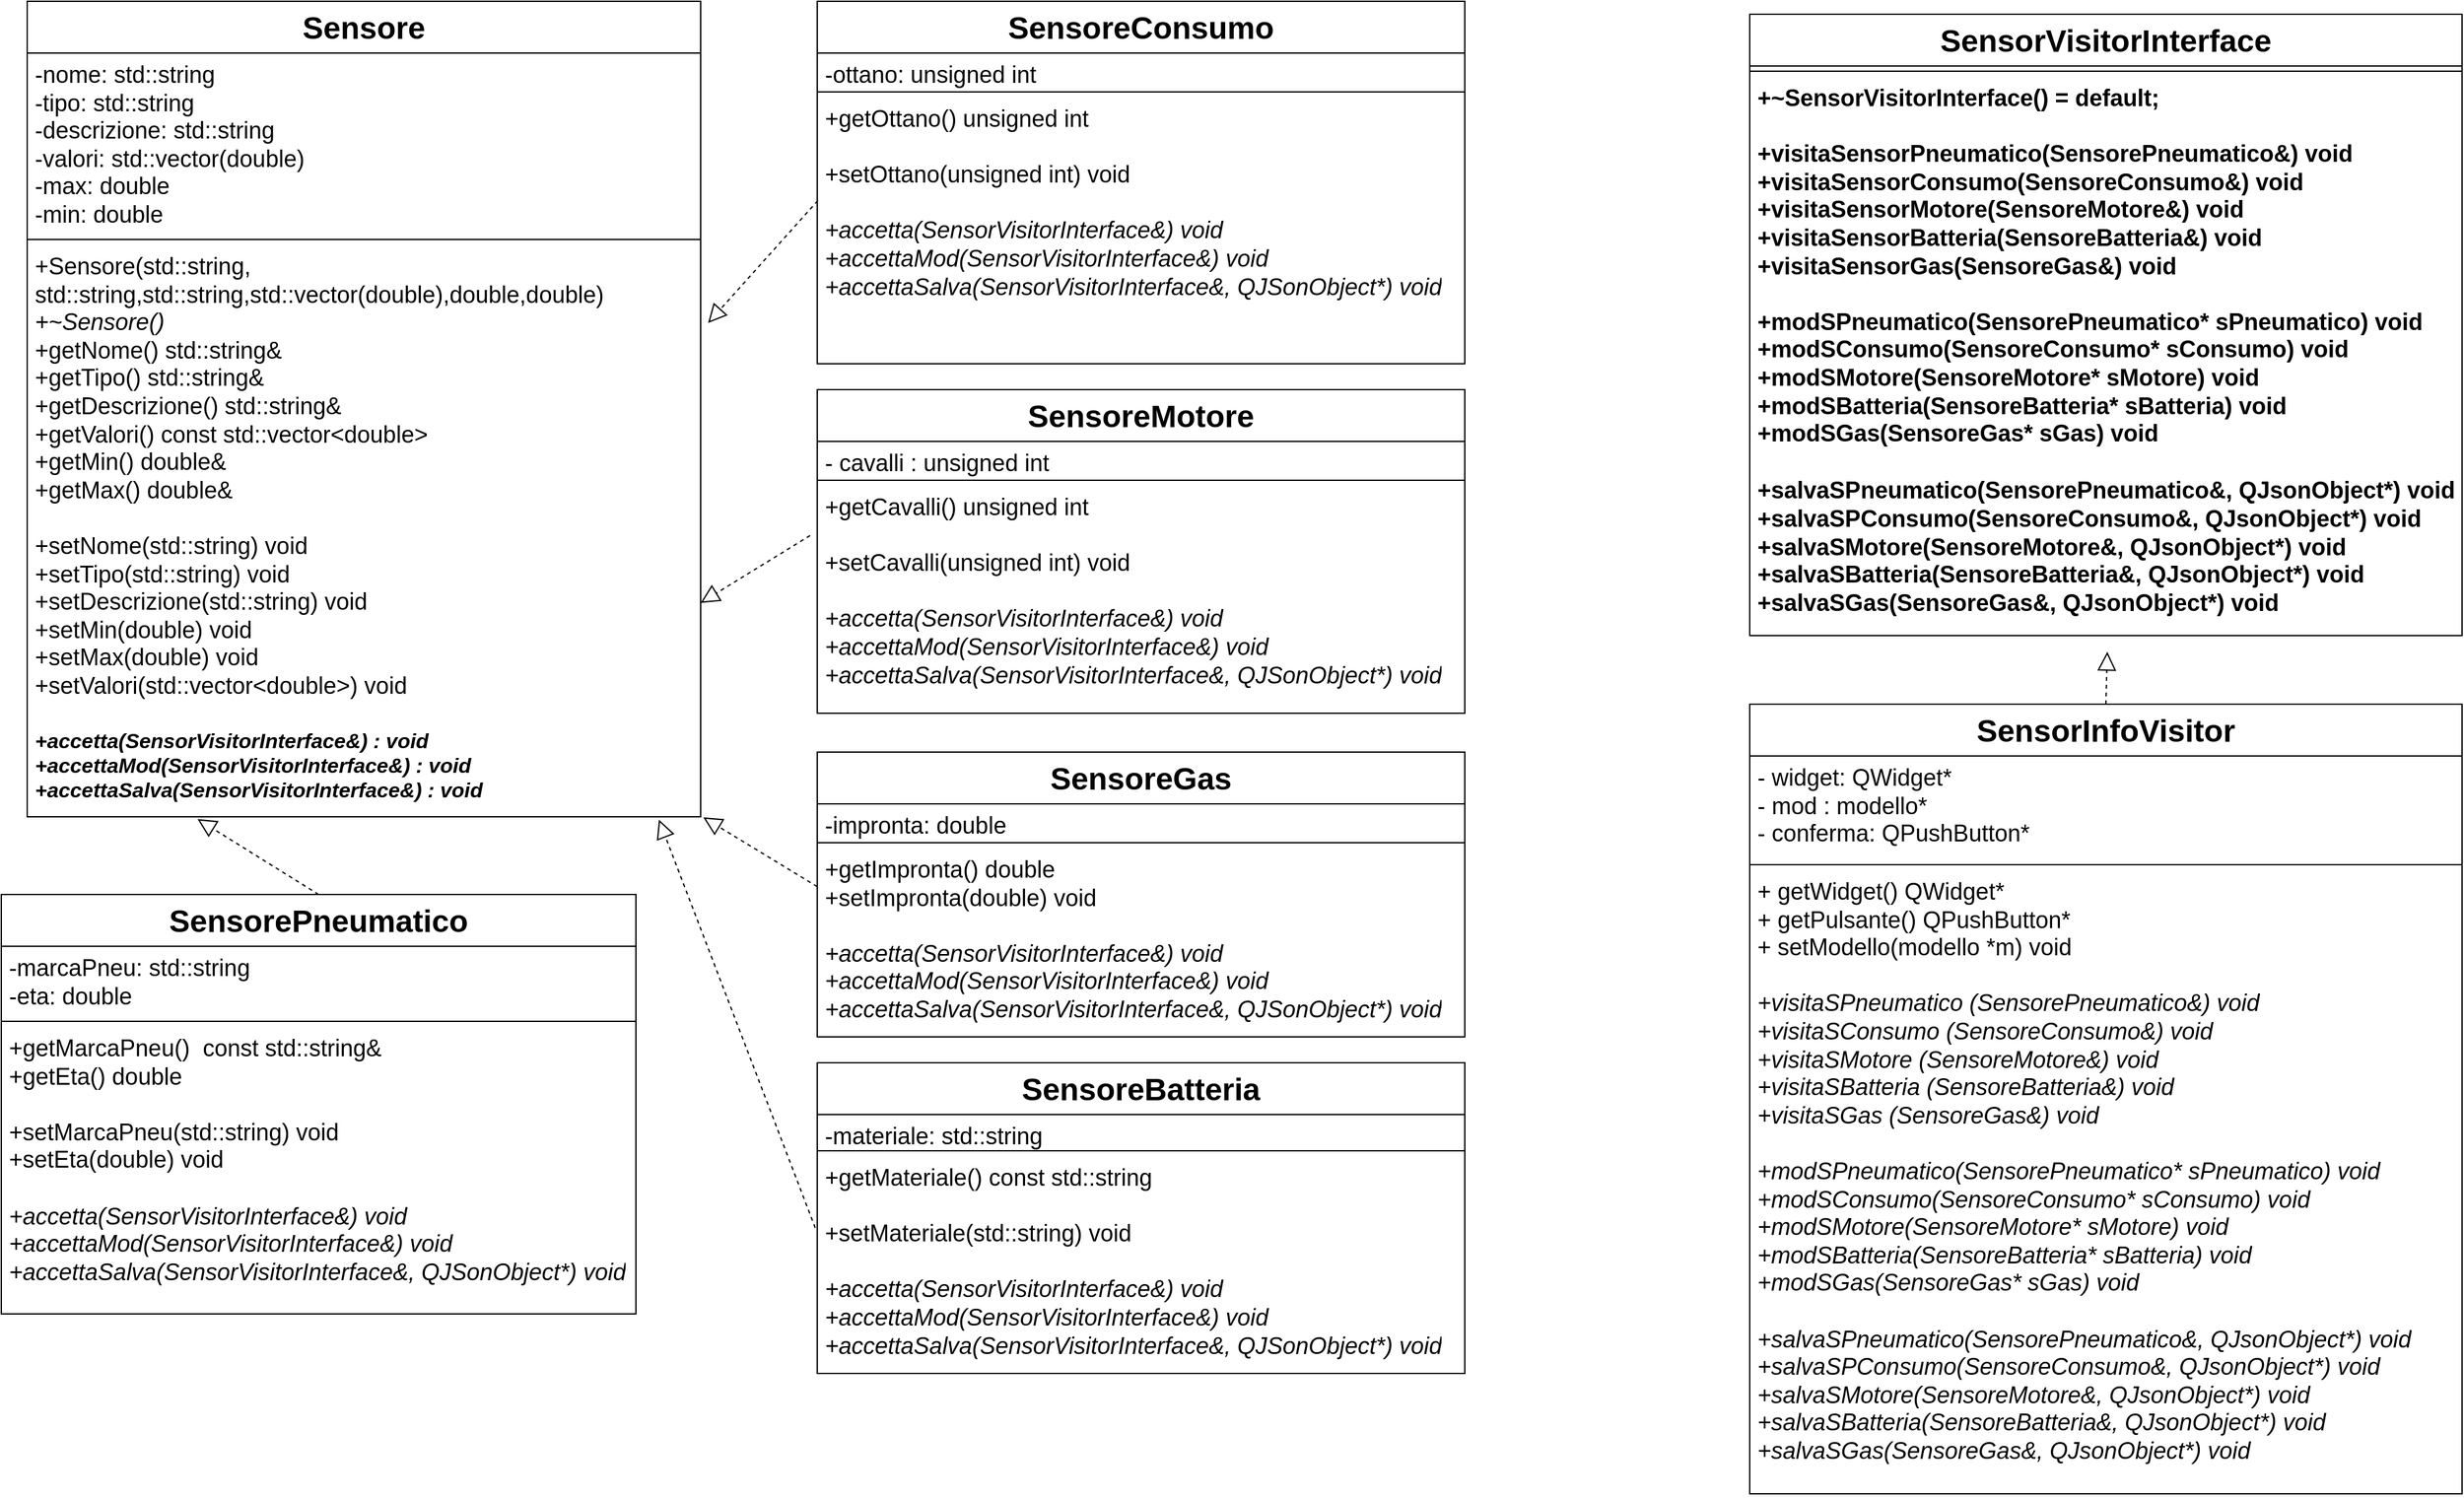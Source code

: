 <mxfile version="24.0.7" type="device">
  <diagram name="Pagina-1" id="dRhcXz8oS_HXQejQhX38">
    <mxGraphModel dx="2790" dy="1243" grid="1" gridSize="10" guides="1" tooltips="1" connect="1" arrows="1" fold="1" page="1" pageScale="1" pageWidth="1920" pageHeight="1200" math="0" shadow="0">
      <root>
        <mxCell id="0" />
        <mxCell id="1" parent="0" />
        <mxCell id="vStvGhAySzdytfDFjWN4-33" value="&lt;font style=&quot;font-size: 24px;&quot;&gt;Sensore&lt;/font&gt;" style="swimlane;fontStyle=1;align=center;verticalAlign=top;childLayout=stackLayout;horizontal=1;startSize=40;horizontalStack=0;resizeParent=1;resizeParentMax=0;resizeLast=0;collapsible=1;marginBottom=0;whiteSpace=wrap;html=1;" parent="1" vertex="1">
          <mxGeometry x="30" y="10" width="520" height="630" as="geometry" />
        </mxCell>
        <mxCell id="vStvGhAySzdytfDFjWN4-34" value="&lt;font style=&quot;font-size: 18px;&quot;&gt;-nome: std::string&lt;br&gt;-tipo: std::string&lt;br&gt;-descrizione: std::string&lt;br&gt;-valori: std::vector(double)&lt;br&gt;-max: double&lt;br&gt;-min: double&lt;/font&gt;" style="text;strokeColor=none;fillColor=none;align=left;verticalAlign=top;spacingLeft=4;spacingRight=4;overflow=hidden;rotatable=0;points=[[0,0.5],[1,0.5]];portConstraint=eastwest;whiteSpace=wrap;html=1;" parent="vStvGhAySzdytfDFjWN4-33" vertex="1">
          <mxGeometry y="40" width="520" height="140" as="geometry" />
        </mxCell>
        <mxCell id="vStvGhAySzdytfDFjWN4-35" value="" style="line;strokeWidth=1;fillColor=none;align=left;verticalAlign=middle;spacingTop=-1;spacingLeft=3;spacingRight=3;rotatable=0;labelPosition=right;points=[];portConstraint=eastwest;strokeColor=inherit;" parent="vStvGhAySzdytfDFjWN4-33" vertex="1">
          <mxGeometry y="180" width="520" height="8" as="geometry" />
        </mxCell>
        <mxCell id="vStvGhAySzdytfDFjWN4-36" value="&lt;font style=&quot;font-size: 18px;&quot;&gt;+Sensore(std::string, std::string,std::string,std::vector(double),double,double)&lt;br&gt;&lt;i style=&quot;&quot;&gt;+~Sensore()&lt;br&gt;&lt;/i&gt;+getNome() std::string&amp;amp;&lt;br&gt;+getTipo() std::string&amp;amp;&lt;br&gt;+getDescrizione() std::string&amp;amp;&lt;br&gt;+getValori() const std::vector&amp;lt;double&amp;gt;&lt;br&gt;+getMin() double&amp;amp;&lt;br&gt;+getMax() double&amp;amp;&lt;br&gt;&lt;br&gt;+setNome(std::string) void&lt;br&gt;+setTipo(std::string) void&lt;br&gt;+setDescrizione(std::string) void&lt;br&gt;+setMin(double) void&lt;br&gt;+setMax(double) void&lt;br&gt;+setValori(std::vector&amp;lt;double&amp;gt;) void&lt;br&gt;&lt;br&gt;&lt;/font&gt;&lt;b&gt;&lt;i&gt;&lt;font size=&quot;3&quot; style=&quot;&quot;&gt;+accetta(SensorVisitorInterface&amp;amp;) : void&lt;br&gt;+accettaMod(SensorVisitorInterface&amp;amp;) : void&lt;br&gt;+accettaSalva(SensorVisitorInterface&amp;amp;) : void&lt;/font&gt;&lt;br&gt;&lt;/i&gt;&lt;/b&gt;" style="text;strokeColor=none;fillColor=none;align=left;verticalAlign=top;spacingLeft=4;spacingRight=4;overflow=hidden;rotatable=0;points=[[0,0.5],[1,0.5]];portConstraint=eastwest;whiteSpace=wrap;html=1;" parent="vStvGhAySzdytfDFjWN4-33" vertex="1">
          <mxGeometry y="188" width="520" height="442" as="geometry" />
        </mxCell>
        <mxCell id="vStvGhAySzdytfDFjWN4-37" value="&lt;font style=&quot;font-size: 24px;&quot;&gt;SensorePneumatico&lt;/font&gt;" style="swimlane;fontStyle=1;align=center;verticalAlign=top;childLayout=stackLayout;horizontal=1;startSize=40;horizontalStack=0;resizeParent=1;resizeParentMax=0;resizeLast=0;collapsible=1;marginBottom=0;whiteSpace=wrap;html=1;" parent="1" vertex="1">
          <mxGeometry x="10" y="700" width="490" height="324" as="geometry" />
        </mxCell>
        <mxCell id="vStvGhAySzdytfDFjWN4-38" value="&lt;font style=&quot;font-size: 18px;&quot;&gt;-marcaPneu: std::string&lt;br&gt;-eta: double&lt;/font&gt;" style="text;strokeColor=none;fillColor=none;align=left;verticalAlign=top;spacingLeft=4;spacingRight=4;overflow=hidden;rotatable=0;points=[[0,0.5],[1,0.5]];portConstraint=eastwest;whiteSpace=wrap;html=1;" parent="vStvGhAySzdytfDFjWN4-37" vertex="1">
          <mxGeometry y="40" width="490" height="54" as="geometry" />
        </mxCell>
        <mxCell id="vStvGhAySzdytfDFjWN4-39" value="" style="line;strokeWidth=1;fillColor=none;align=left;verticalAlign=middle;spacingTop=-1;spacingLeft=3;spacingRight=3;rotatable=0;labelPosition=right;points=[];portConstraint=eastwest;strokeColor=inherit;" parent="vStvGhAySzdytfDFjWN4-37" vertex="1">
          <mxGeometry y="94" width="490" height="8" as="geometry" />
        </mxCell>
        <mxCell id="vStvGhAySzdytfDFjWN4-40" value="&lt;font style=&quot;font-size: 18px;&quot;&gt;+getMarcaPneu()&amp;nbsp; const std::string&amp;amp;&lt;br&gt;+getEta() double&lt;br&gt;&lt;br&gt;+setMarcaPneu(std::string) void&lt;br&gt;+setEta(double) void&lt;br&gt;&lt;br&gt;&lt;i style=&quot;&quot;&gt;+accetta(SensorVisitorInterface&amp;amp;) void&lt;br&gt;+accettaMod(SensorVisitorInterface&amp;amp;) void&lt;br&gt;+accettaSalva(SensorVisitorInterface&amp;amp;, QJSonObject*) void&lt;/i&gt;&lt;/font&gt;" style="text;strokeColor=none;fillColor=none;align=left;verticalAlign=top;spacingLeft=4;spacingRight=4;overflow=hidden;rotatable=0;points=[[0,0.5],[1,0.5]];portConstraint=eastwest;whiteSpace=wrap;html=1;" parent="vStvGhAySzdytfDFjWN4-37" vertex="1">
          <mxGeometry y="102" width="490" height="222" as="geometry" />
        </mxCell>
        <mxCell id="vStvGhAySzdytfDFjWN4-41" value="&lt;font style=&quot;font-size: 24px;&quot;&gt;SensoreConsumo&lt;/font&gt;" style="swimlane;fontStyle=1;align=center;verticalAlign=top;childLayout=stackLayout;horizontal=1;startSize=40;horizontalStack=0;resizeParent=1;resizeParentMax=0;resizeLast=0;collapsible=1;marginBottom=0;whiteSpace=wrap;html=1;" parent="1" vertex="1">
          <mxGeometry x="640" y="10" width="500" height="280" as="geometry" />
        </mxCell>
        <mxCell id="vStvGhAySzdytfDFjWN4-42" value="&lt;font style=&quot;font-size: 18px;&quot;&gt;-ottano: unsigned int&lt;/font&gt;" style="text;strokeColor=none;fillColor=none;align=left;verticalAlign=top;spacingLeft=4;spacingRight=4;overflow=hidden;rotatable=0;points=[[0,0.5],[1,0.5]];portConstraint=eastwest;whiteSpace=wrap;html=1;" parent="vStvGhAySzdytfDFjWN4-41" vertex="1">
          <mxGeometry y="40" width="500" height="26" as="geometry" />
        </mxCell>
        <mxCell id="vStvGhAySzdytfDFjWN4-43" value="" style="line;strokeWidth=1;fillColor=none;align=left;verticalAlign=middle;spacingTop=-1;spacingLeft=3;spacingRight=3;rotatable=0;labelPosition=right;points=[];portConstraint=eastwest;strokeColor=inherit;" parent="vStvGhAySzdytfDFjWN4-41" vertex="1">
          <mxGeometry y="66" width="500" height="8" as="geometry" />
        </mxCell>
        <mxCell id="vStvGhAySzdytfDFjWN4-44" value="&lt;font style=&quot;font-size: 18px;&quot;&gt;+getOttano() unsigned int&lt;br&gt;&lt;br&gt;+setOttano(unsigned int) void&lt;br&gt;&lt;br&gt;&lt;i style=&quot;border-color: var(--border-color);&quot;&gt;+accetta(SensorVisitorInterface&amp;amp;) void&lt;br&gt;&lt;i style=&quot;border-color: var(--border-color);&quot;&gt;+accettaMod(SensorVisitorInterface&amp;amp;) void&lt;/i&gt;&lt;br style=&quot;border-color: var(--border-color);&quot;&gt;+accettaSalva(SensorVisitorInterface&amp;amp;, QJSonObject*) void&lt;/i&gt;&lt;/font&gt;" style="text;strokeColor=none;fillColor=none;align=left;verticalAlign=top;spacingLeft=4;spacingRight=4;overflow=hidden;rotatable=0;points=[[0,0.5],[1,0.5]];portConstraint=eastwest;whiteSpace=wrap;html=1;" parent="vStvGhAySzdytfDFjWN4-41" vertex="1">
          <mxGeometry y="74" width="500" height="206" as="geometry" />
        </mxCell>
        <mxCell id="vStvGhAySzdytfDFjWN4-45" value="&lt;font style=&quot;font-size: 24px;&quot;&gt;SensorVisitorInterface&lt;/font&gt;" style="swimlane;fontStyle=1;align=center;verticalAlign=top;childLayout=stackLayout;horizontal=1;startSize=40;horizontalStack=0;resizeParent=1;resizeParentMax=0;resizeLast=0;collapsible=1;marginBottom=0;whiteSpace=wrap;html=1;" parent="1" vertex="1">
          <mxGeometry x="1360" y="20" width="550" height="480" as="geometry" />
        </mxCell>
        <mxCell id="vStvGhAySzdytfDFjWN4-46" value="" style="line;strokeWidth=1;fillColor=none;align=left;verticalAlign=middle;spacingTop=-1;spacingLeft=3;spacingRight=3;rotatable=0;labelPosition=right;points=[];portConstraint=eastwest;strokeColor=inherit;" parent="vStvGhAySzdytfDFjWN4-45" vertex="1">
          <mxGeometry y="40" width="550" height="8" as="geometry" />
        </mxCell>
        <mxCell id="vStvGhAySzdytfDFjWN4-47" value="&lt;b style=&quot;&quot;&gt;&lt;font style=&quot;font-size: 18px;&quot;&gt;&lt;font style=&quot;&quot; face=&quot;Helvetica&quot;&gt;+~SensorVisitorInterface() = default;&lt;br&gt;&lt;br&gt;+visitaSensorPneumatico(SensorePneumatico&amp;amp;) void&lt;br&gt;+visitaSensorConsumo(SensoreConsumo&amp;amp;) void&lt;br&gt;+visitaSensorMotore(SensoreMotore&amp;amp;) void&lt;br&gt;+visitaSensorBatteria(SensoreBatteria&amp;amp;) void&lt;br&gt;+visitaSensorGas(SensoreGas&amp;amp;) void&lt;br&gt;&lt;span style=&quot;background-color: initial;&quot;&gt;&lt;br&gt;+modSPneumatico(SensorePneumatico* sPneumatico) void&lt;/span&gt;&lt;/font&gt;&lt;br&gt;&lt;/font&gt;&lt;/b&gt;&lt;div&gt;&lt;b style=&quot;&quot;&gt;&lt;font style=&quot;font-size: 18px;&quot; face=&quot;Helvetica&quot;&gt;+modSConsumo(SensoreConsumo* sConsumo) void&lt;/font&gt;&lt;/b&gt;&lt;/div&gt;&lt;div&gt;&lt;b&gt;&lt;font style=&quot;font-size: 18px;&quot; face=&quot;Helvetica&quot;&gt;+modSMotore(SensoreMotore* sMotore) void&lt;/font&gt;&lt;/b&gt;&lt;/div&gt;&lt;div&gt;&lt;b&gt;&lt;font style=&quot;font-size: 18px;&quot;&gt;+modSBatteria(SensoreBatteria* sBatteria) void&lt;/font&gt;&lt;/b&gt;&lt;/div&gt;&lt;div&gt;&lt;b&gt;&lt;font style=&quot;font-size: 18px;&quot; face=&quot;Helvetica&quot;&gt;+modSGas(SensoreGas* sGas) void&lt;/font&gt;&lt;/b&gt;&lt;/div&gt;&lt;b&gt;&lt;font style=&quot;font-size: 18px;&quot; face=&quot;VwdUe5FRXvo9E-9Qh8h4&quot;&gt;&lt;br&gt;&lt;/font&gt;&lt;/b&gt;&lt;pre style=&quot;margin-top: 0px; margin-bottom: 0px;&quot;&gt;&lt;b&gt;&lt;font style=&quot;font-size: 18px;&quot;&gt;&lt;font face=&quot;Helvetica&quot;&gt;+salvaSPneumatico(SensorePneumatico&amp;amp;, QJsonObject*) void&lt;/font&gt;&lt;font face=&quot;VwdUe5FRXvo9E-9Qh8h4&quot;&gt;&lt;br&gt;&lt;/font&gt;&lt;/font&gt;&lt;/b&gt;&lt;/pre&gt;&lt;pre style=&quot;margin-top: 0px; margin-bottom: 0px;&quot;&gt;&lt;pre style=&quot;border-color: var(--border-color); margin-top: 0px; margin-bottom: 0px;&quot;&gt;&lt;b&gt;&lt;font style=&quot;font-size: 18px;&quot; face=&quot;Helvetica&quot;&gt;+salvaSPConsumo(SensoreConsumo&amp;amp;, QJsonObject*) void&lt;/font&gt;&lt;/b&gt;&lt;/pre&gt;&lt;pre style=&quot;border-color: var(--border-color); margin-top: 0px; margin-bottom: 0px;&quot;&gt;&lt;b&gt;&lt;font style=&quot;font-size: 18px;&quot; face=&quot;Helvetica&quot;&gt;+salvaSMotore(SensoreMotore&amp;amp;, QJsonObject*) void&lt;/font&gt;&lt;/b&gt;&lt;/pre&gt;&lt;pre style=&quot;border-color: var(--border-color); margin-top: 0px; margin-bottom: 0px;&quot;&gt;&lt;b&gt;&lt;font style=&quot;font-size: 18px;&quot; face=&quot;Helvetica&quot;&gt;+salvaSBatteria(SensoreBatteria&amp;amp;, QJsonObject*) void&lt;/font&gt;&lt;/b&gt;&lt;/pre&gt;&lt;pre style=&quot;border-color: var(--border-color); margin-top: 0px; margin-bottom: 0px;&quot;&gt;&lt;b style=&quot;&quot;&gt;&lt;font style=&quot;font-size: 18px;&quot; face=&quot;Helvetica&quot;&gt;+salvaSGas(SensoreGas&amp;amp;, QJsonObject*) void&lt;/font&gt;&lt;/b&gt;&lt;/pre&gt;&lt;/pre&gt;" style="text;strokeColor=none;fillColor=none;align=left;verticalAlign=top;spacingLeft=4;spacingRight=4;overflow=hidden;rotatable=0;points=[[0,0.5],[1,0.5]];portConstraint=eastwest;whiteSpace=wrap;html=1;" parent="vStvGhAySzdytfDFjWN4-45" vertex="1">
          <mxGeometry y="48" width="550" height="432" as="geometry" />
        </mxCell>
        <mxCell id="vStvGhAySzdytfDFjWN4-48" value="" style="endArrow=block;dashed=1;endFill=0;endSize=12;html=1;rounded=0;exitX=0.001;exitY=0.388;exitDx=0;exitDy=0;entryX=1.011;entryY=0.137;entryDx=0;entryDy=0;entryPerimeter=0;exitPerimeter=0;" parent="1" source="vStvGhAySzdytfDFjWN4-44" target="vStvGhAySzdytfDFjWN4-36" edge="1">
          <mxGeometry width="160" relative="1" as="geometry">
            <mxPoint x="1000" y="810" as="sourcePoint" />
            <mxPoint x="801" y="710" as="targetPoint" />
          </mxGeometry>
        </mxCell>
        <mxCell id="vStvGhAySzdytfDFjWN4-49" value="" style="endArrow=block;dashed=1;endFill=0;endSize=12;html=1;rounded=0;exitX=0.5;exitY=0;exitDx=0;exitDy=0;entryX=0.253;entryY=1.004;entryDx=0;entryDy=0;entryPerimeter=0;" parent="1" source="vStvGhAySzdytfDFjWN4-37" target="vStvGhAySzdytfDFjWN4-36" edge="1">
          <mxGeometry width="160" relative="1" as="geometry">
            <mxPoint x="1291" y="640" as="sourcePoint" />
            <mxPoint x="260" y="520" as="targetPoint" />
          </mxGeometry>
        </mxCell>
        <mxCell id="vStvGhAySzdytfDFjWN4-50" value="&lt;font style=&quot;font-size: 24px;&quot;&gt;SensoreBatteria&lt;/font&gt;" style="swimlane;fontStyle=1;align=center;verticalAlign=top;childLayout=stackLayout;horizontal=1;startSize=40;horizontalStack=0;resizeParent=1;resizeParentMax=0;resizeLast=0;collapsible=1;marginBottom=0;whiteSpace=wrap;html=1;" parent="1" vertex="1">
          <mxGeometry x="640" y="830" width="500" height="240" as="geometry" />
        </mxCell>
        <mxCell id="vStvGhAySzdytfDFjWN4-51" value="&lt;font style=&quot;font-size: 18px;&quot;&gt;-materiale: std::string&lt;/font&gt;" style="text;strokeColor=none;fillColor=none;align=left;verticalAlign=top;spacingLeft=4;spacingRight=4;overflow=hidden;rotatable=0;points=[[0,0.5],[1,0.5]];portConstraint=eastwest;whiteSpace=wrap;html=1;" parent="vStvGhAySzdytfDFjWN4-50" vertex="1">
          <mxGeometry y="40" width="500" height="24" as="geometry" />
        </mxCell>
        <mxCell id="vStvGhAySzdytfDFjWN4-52" value="" style="line;strokeWidth=1;fillColor=none;align=left;verticalAlign=middle;spacingTop=-1;spacingLeft=3;spacingRight=3;rotatable=0;labelPosition=right;points=[];portConstraint=eastwest;strokeColor=inherit;" parent="vStvGhAySzdytfDFjWN4-50" vertex="1">
          <mxGeometry y="64" width="500" height="8" as="geometry" />
        </mxCell>
        <mxCell id="vStvGhAySzdytfDFjWN4-53" value="&lt;font style=&quot;font-size: 18px;&quot;&gt;+getMateriale() const std::string&lt;br&gt;&lt;br&gt;+setMateriale(std::string) void&lt;br&gt;&lt;br&gt;&lt;i style=&quot;border-color: var(--border-color);&quot;&gt;+accetta(SensorVisitorInterface&amp;amp;) void&lt;br&gt;+accettaMod(SensorVisitorInterface&amp;amp;) void&lt;br style=&quot;border-color: var(--border-color);&quot;&gt;+accettaSalva(SensorVisitorInterface&amp;amp;, QJSonObject*) void&lt;/i&gt;&lt;/font&gt;" style="text;strokeColor=none;fillColor=none;align=left;verticalAlign=top;spacingLeft=4;spacingRight=4;overflow=hidden;rotatable=0;points=[[0,0.5],[1,0.5]];portConstraint=eastwest;whiteSpace=wrap;html=1;" parent="vStvGhAySzdytfDFjWN4-50" vertex="1">
          <mxGeometry y="72" width="500" height="168" as="geometry" />
        </mxCell>
        <mxCell id="vStvGhAySzdytfDFjWN4-54" value="&lt;font style=&quot;font-size: 24px;&quot;&gt;SensoreGas&lt;/font&gt;" style="swimlane;fontStyle=1;align=center;verticalAlign=top;childLayout=stackLayout;horizontal=1;startSize=40;horizontalStack=0;resizeParent=1;resizeParentMax=0;resizeLast=0;collapsible=1;marginBottom=0;whiteSpace=wrap;html=1;" parent="1" vertex="1">
          <mxGeometry x="640" y="590" width="500" height="220" as="geometry" />
        </mxCell>
        <mxCell id="vStvGhAySzdytfDFjWN4-55" value="&lt;font style=&quot;font-size: 18px;&quot;&gt;-impronta: double&lt;/font&gt;" style="text;strokeColor=none;fillColor=none;align=left;verticalAlign=top;spacingLeft=4;spacingRight=4;overflow=hidden;rotatable=0;points=[[0,0.5],[1,0.5]];portConstraint=eastwest;whiteSpace=wrap;html=1;" parent="vStvGhAySzdytfDFjWN4-54" vertex="1">
          <mxGeometry y="40" width="500" height="26" as="geometry" />
        </mxCell>
        <mxCell id="vStvGhAySzdytfDFjWN4-56" value="" style="line;strokeWidth=1;fillColor=none;align=left;verticalAlign=middle;spacingTop=-1;spacingLeft=3;spacingRight=3;rotatable=0;labelPosition=right;points=[];portConstraint=eastwest;strokeColor=inherit;" parent="vStvGhAySzdytfDFjWN4-54" vertex="1">
          <mxGeometry y="66" width="500" height="8" as="geometry" />
        </mxCell>
        <mxCell id="vStvGhAySzdytfDFjWN4-57" value="&lt;font style=&quot;font-size: 18px;&quot;&gt;+getImpronta() double&lt;br&gt;+setImpronta(double) void&lt;br&gt;&lt;br&gt;&lt;i style=&quot;border-color: var(--border-color);&quot;&gt;+accetta(SensorVisitorInterface&amp;amp;) void&lt;br&gt;&lt;i style=&quot;border-color: var(--border-color);&quot;&gt;+accettaMod(SensorVisitorInterface&amp;amp;) void&lt;/i&gt;&lt;br style=&quot;border-color: var(--border-color);&quot;&gt;+accettaSalva(SensorVisitorInterface&amp;amp;, QJSonObject*) void&lt;/i&gt;&lt;/font&gt;" style="text;strokeColor=none;fillColor=none;align=left;verticalAlign=top;spacingLeft=4;spacingRight=4;overflow=hidden;rotatable=0;points=[[0,0.5],[1,0.5]];portConstraint=eastwest;whiteSpace=wrap;html=1;" parent="vStvGhAySzdytfDFjWN4-54" vertex="1">
          <mxGeometry y="74" width="500" height="146" as="geometry" />
        </mxCell>
        <mxCell id="vStvGhAySzdytfDFjWN4-58" value="&lt;font style=&quot;font-size: 24px;&quot;&gt;SensoreMotore&lt;/font&gt;" style="swimlane;fontStyle=1;align=center;verticalAlign=top;childLayout=stackLayout;horizontal=1;startSize=40;horizontalStack=0;resizeParent=1;resizeParentMax=0;resizeLast=0;collapsible=1;marginBottom=0;whiteSpace=wrap;html=1;" parent="1" vertex="1">
          <mxGeometry x="640" y="310" width="500" height="250" as="geometry" />
        </mxCell>
        <mxCell id="vStvGhAySzdytfDFjWN4-59" value="&lt;font style=&quot;font-size: 18px;&quot;&gt;- cavalli : unsigned int&lt;/font&gt;" style="text;strokeColor=none;fillColor=none;align=left;verticalAlign=top;spacingLeft=4;spacingRight=4;overflow=hidden;rotatable=0;points=[[0,0.5],[1,0.5]];portConstraint=eastwest;whiteSpace=wrap;html=1;" parent="vStvGhAySzdytfDFjWN4-58" vertex="1">
          <mxGeometry y="40" width="500" height="26" as="geometry" />
        </mxCell>
        <mxCell id="vStvGhAySzdytfDFjWN4-60" value="" style="line;strokeWidth=1;fillColor=none;align=left;verticalAlign=middle;spacingTop=-1;spacingLeft=3;spacingRight=3;rotatable=0;labelPosition=right;points=[];portConstraint=eastwest;strokeColor=inherit;" parent="vStvGhAySzdytfDFjWN4-58" vertex="1">
          <mxGeometry y="66" width="500" height="8" as="geometry" />
        </mxCell>
        <mxCell id="vStvGhAySzdytfDFjWN4-61" value="&lt;font style=&quot;font-size: 18px;&quot;&gt;+getCavalli() unsigned int&lt;br&gt;&lt;br&gt;+setCavalli(unsigned int) void&lt;br&gt;&lt;br&gt;&lt;i style=&quot;border-color: var(--border-color);&quot;&gt;+accetta(SensorVisitorInterface&amp;amp;) void&lt;br&gt;&lt;i style=&quot;border-color: var(--border-color);&quot;&gt;+accettaMod(SensorVisitorInterface&amp;amp;) void&lt;/i&gt;&lt;br style=&quot;border-color: var(--border-color);&quot;&gt;+accettaSalva(SensorVisitorInterface&amp;amp;, QJSonObject*) void&lt;/i&gt;&lt;/font&gt;" style="text;strokeColor=none;fillColor=none;align=left;verticalAlign=top;spacingLeft=4;spacingRight=4;overflow=hidden;rotatable=0;points=[[0,0.5],[1,0.5]];portConstraint=eastwest;whiteSpace=wrap;html=1;" parent="vStvGhAySzdytfDFjWN4-58" vertex="1">
          <mxGeometry y="74" width="500" height="176" as="geometry" />
        </mxCell>
        <mxCell id="vStvGhAySzdytfDFjWN4-62" value="" style="endArrow=block;dashed=1;endFill=0;endSize=12;html=1;rounded=0;exitX=-0.011;exitY=0.22;exitDx=0;exitDy=0;entryX=1;entryY=0.626;entryDx=0;entryDy=0;entryPerimeter=0;exitPerimeter=0;" parent="1" source="vStvGhAySzdytfDFjWN4-61" target="vStvGhAySzdytfDFjWN4-36" edge="1">
          <mxGeometry width="160" relative="1" as="geometry">
            <mxPoint x="1041" y="550" as="sourcePoint" />
            <mxPoint x="1201" y="550" as="targetPoint" />
          </mxGeometry>
        </mxCell>
        <mxCell id="vStvGhAySzdytfDFjWN4-63" value="" style="endArrow=block;dashed=1;endFill=0;endSize=12;html=1;rounded=0;exitX=0;exitY=0.205;exitDx=0;exitDy=0;entryX=1.004;entryY=1.001;entryDx=0;entryDy=0;entryPerimeter=0;exitPerimeter=0;" parent="1" source="vStvGhAySzdytfDFjWN4-57" target="vStvGhAySzdytfDFjWN4-36" edge="1">
          <mxGeometry width="160" relative="1" as="geometry">
            <mxPoint x="991" y="620" as="sourcePoint" />
            <mxPoint x="536" y="514" as="targetPoint" />
          </mxGeometry>
        </mxCell>
        <mxCell id="vStvGhAySzdytfDFjWN4-64" value="" style="endArrow=block;dashed=1;endFill=0;endSize=12;html=1;rounded=0;exitX=-0.003;exitY=0.331;exitDx=0;exitDy=0;entryX=0.938;entryY=1.005;entryDx=0;entryDy=0;entryPerimeter=0;exitPerimeter=0;" parent="1" source="vStvGhAySzdytfDFjWN4-53" target="vStvGhAySzdytfDFjWN4-36" edge="1">
          <mxGeometry width="160" relative="1" as="geometry">
            <mxPoint x="1001" y="630" as="sourcePoint" />
            <mxPoint x="395" y="518" as="targetPoint" />
          </mxGeometry>
        </mxCell>
        <mxCell id="vStvGhAySzdytfDFjWN4-65" value="&lt;font style=&quot;font-size: 24px;&quot;&gt;SensorInfoVisitor&lt;/font&gt;" style="swimlane;fontStyle=1;align=center;verticalAlign=top;childLayout=stackLayout;horizontal=1;startSize=40;horizontalStack=0;resizeParent=1;resizeParentMax=0;resizeLast=0;collapsible=1;marginBottom=0;whiteSpace=wrap;html=1;" parent="1" vertex="1">
          <mxGeometry x="1360" y="553" width="550" height="610" as="geometry" />
        </mxCell>
        <mxCell id="vStvGhAySzdytfDFjWN4-66" value="&lt;font style=&quot;font-size: 18px;&quot;&gt;- widget: QWidget*&lt;br&gt;- mod : modello*&lt;br&gt;- conferma: QPushButton*&lt;/font&gt;" style="text;strokeColor=none;fillColor=none;align=left;verticalAlign=top;spacingLeft=4;spacingRight=4;overflow=hidden;rotatable=0;points=[[0,0.5],[1,0.5]];portConstraint=eastwest;whiteSpace=wrap;html=1;" parent="vStvGhAySzdytfDFjWN4-65" vertex="1">
          <mxGeometry y="40" width="550" height="80" as="geometry" />
        </mxCell>
        <mxCell id="vStvGhAySzdytfDFjWN4-67" value="" style="line;strokeWidth=1;fillColor=none;align=left;verticalAlign=middle;spacingTop=-1;spacingLeft=3;spacingRight=3;rotatable=0;labelPosition=right;points=[];portConstraint=eastwest;strokeColor=inherit;" parent="vStvGhAySzdytfDFjWN4-65" vertex="1">
          <mxGeometry y="120" width="550" height="8" as="geometry" />
        </mxCell>
        <mxCell id="vStvGhAySzdytfDFjWN4-68" value="&lt;font style=&quot;font-size: 18px;&quot;&gt;+ getWidget() QWidget*&lt;br&gt;+ getPulsante() QPushButton*&lt;br&gt;+ setModello(modello *m) void&lt;br&gt;&lt;br&gt;&lt;i style=&quot;&quot;&gt;+visitaSPneumatico (SensorePneumatico&amp;amp;) void&lt;br&gt;+visitaSConsumo (SensoreConsumo&amp;amp;) void&lt;br&gt;+visitaSMotore (SensoreMotore&amp;amp;) void&lt;br&gt;+visitaSBatteria (SensoreBatteria&amp;amp;) void&lt;br&gt;+visitaSGas (SensoreGas&amp;amp;) void&lt;br&gt;&lt;/i&gt;&lt;br&gt;&lt;i style=&quot;&quot;&gt;+modSPneumatico(SensorePneumatico* sPneumatico) void&lt;b style=&quot;border-color: var(--border-color);&quot;&gt;&lt;br style=&quot;border-color: var(--border-color);&quot;&gt;&lt;/b&gt;&lt;/i&gt;&lt;/font&gt;&lt;div style=&quot;border-color: var(--border-color);&quot;&gt;&lt;i&gt;&lt;font style=&quot;font-size: 18px;&quot;&gt;+modSConsumo(SensoreConsumo* sConsumo) void&lt;/font&gt;&lt;/i&gt;&lt;/div&gt;&lt;div style=&quot;border-color: var(--border-color);&quot;&gt;&lt;i&gt;&lt;font style=&quot;font-size: 18px;&quot;&gt;+modSMotore(SensoreMotore* sMotore) void&lt;/font&gt;&lt;/i&gt;&lt;/div&gt;&lt;div style=&quot;border-color: var(--border-color);&quot;&gt;&lt;i&gt;&lt;font style=&quot;font-size: 18px;&quot;&gt;+modSBatteria(SensoreBatteria* sBatteria) void&lt;/font&gt;&lt;/i&gt;&lt;/div&gt;&lt;div style=&quot;border-color: var(--border-color);&quot;&gt;&lt;i&gt;&lt;font style=&quot;font-size: 18px;&quot;&gt;+modSGas(SensoreGas* sGas) void&lt;/font&gt;&lt;/i&gt;&lt;/div&gt;&lt;font style=&quot;font-size: 18px;&quot;&gt;&lt;br&gt;&lt;/font&gt;&lt;pre style=&quot;border-color: var(--border-color); margin-top: 0px; margin-bottom: 0px;&quot;&gt;&lt;span style=&quot;border-color: var(--border-color);&quot;&gt;&lt;i style=&quot;&quot;&gt;&lt;font style=&quot;font-size: 18px;&quot; face=&quot;Helvetica&quot;&gt;+salvaSPneumatico(SensorePneumatico&amp;amp;, QJsonObject*) void&lt;span style=&quot;border-color: var(--border-color);&quot;&gt;&lt;br style=&quot;border-color: var(--border-color);&quot;&gt;&lt;/span&gt;&lt;/font&gt;&lt;/i&gt;&lt;/span&gt;&lt;/pre&gt;&lt;pre style=&quot;border-color: var(--border-color); margin-top: 0px; margin-bottom: 0px;&quot;&gt;&lt;pre style=&quot;border-color: var(--border-color); margin-top: 0px; margin-bottom: 0px;&quot;&gt;&lt;span style=&quot;border-color: var(--border-color);&quot;&gt;&lt;i&gt;&lt;font style=&quot;font-size: 18px;&quot; face=&quot;Helvetica&quot;&gt;+salvaSPConsumo(SensoreConsumo&amp;amp;, QJsonObject*) void&lt;/font&gt;&lt;/i&gt;&lt;/span&gt;&lt;/pre&gt;&lt;pre style=&quot;border-color: var(--border-color); margin-top: 0px; margin-bottom: 0px;&quot;&gt;&lt;span style=&quot;border-color: var(--border-color);&quot;&gt;&lt;i&gt;&lt;font style=&quot;font-size: 18px;&quot; face=&quot;Helvetica&quot;&gt;+salvaSMotore(SensoreMotore&amp;amp;, QJsonObject*) void&lt;/font&gt;&lt;/i&gt;&lt;/span&gt;&lt;/pre&gt;&lt;pre style=&quot;border-color: var(--border-color); margin-top: 0px; margin-bottom: 0px;&quot;&gt;&lt;span style=&quot;border-color: var(--border-color);&quot;&gt;&lt;i&gt;&lt;font style=&quot;font-size: 18px;&quot; face=&quot;Helvetica&quot;&gt;+salvaSBatteria(SensoreBatteria&amp;amp;, QJsonObject*) void&lt;/font&gt;&lt;/i&gt;&lt;/span&gt;&lt;/pre&gt;&lt;pre style=&quot;border-color: var(--border-color); margin-top: 0px; margin-bottom: 0px;&quot;&gt;&lt;span style=&quot;border-color: var(--border-color);&quot;&gt;&lt;i style=&quot;&quot;&gt;&lt;font style=&quot;font-size: 18px;&quot; face=&quot;Helvetica&quot;&gt;+salvaSGas(SensoreGas&amp;amp;, QJsonObject*) void&lt;/font&gt;&lt;/i&gt;&lt;/span&gt;&lt;/pre&gt;&lt;/pre&gt;" style="text;strokeColor=none;fillColor=none;align=left;verticalAlign=top;spacingLeft=4;spacingRight=4;overflow=hidden;rotatable=0;points=[[0,0.5],[1,0.5]];portConstraint=eastwest;whiteSpace=wrap;html=1;" parent="vStvGhAySzdytfDFjWN4-65" vertex="1">
          <mxGeometry y="128" width="550" height="482" as="geometry" />
        </mxCell>
        <mxCell id="vStvGhAySzdytfDFjWN4-69" value="" style="endArrow=block;dashed=1;endFill=0;endSize=12;html=1;rounded=0;entryX=0.502;entryY=1.029;entryDx=0;entryDy=0;entryPerimeter=0;exitX=0.5;exitY=0;exitDx=0;exitDy=0;" parent="1" source="vStvGhAySzdytfDFjWN4-65" target="vStvGhAySzdytfDFjWN4-47" edge="1">
          <mxGeometry width="160" relative="1" as="geometry">
            <mxPoint x="1550" y="820" as="sourcePoint" />
            <mxPoint x="1710" y="820" as="targetPoint" />
          </mxGeometry>
        </mxCell>
      </root>
    </mxGraphModel>
  </diagram>
</mxfile>

